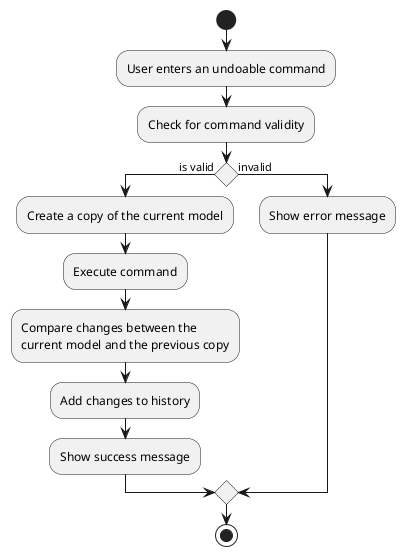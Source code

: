 @startuml
start
:User enters an undoable command;
:Check for command validity;
if () then (is valid)
    :Create a copy of the current model;
    :Execute command;
    :Compare changes between the
    current model and the previous copy;
    :Add changes to history;
    :Show success message;
else (invalid)
    :Show error message;
endif;
stop
@enduml
